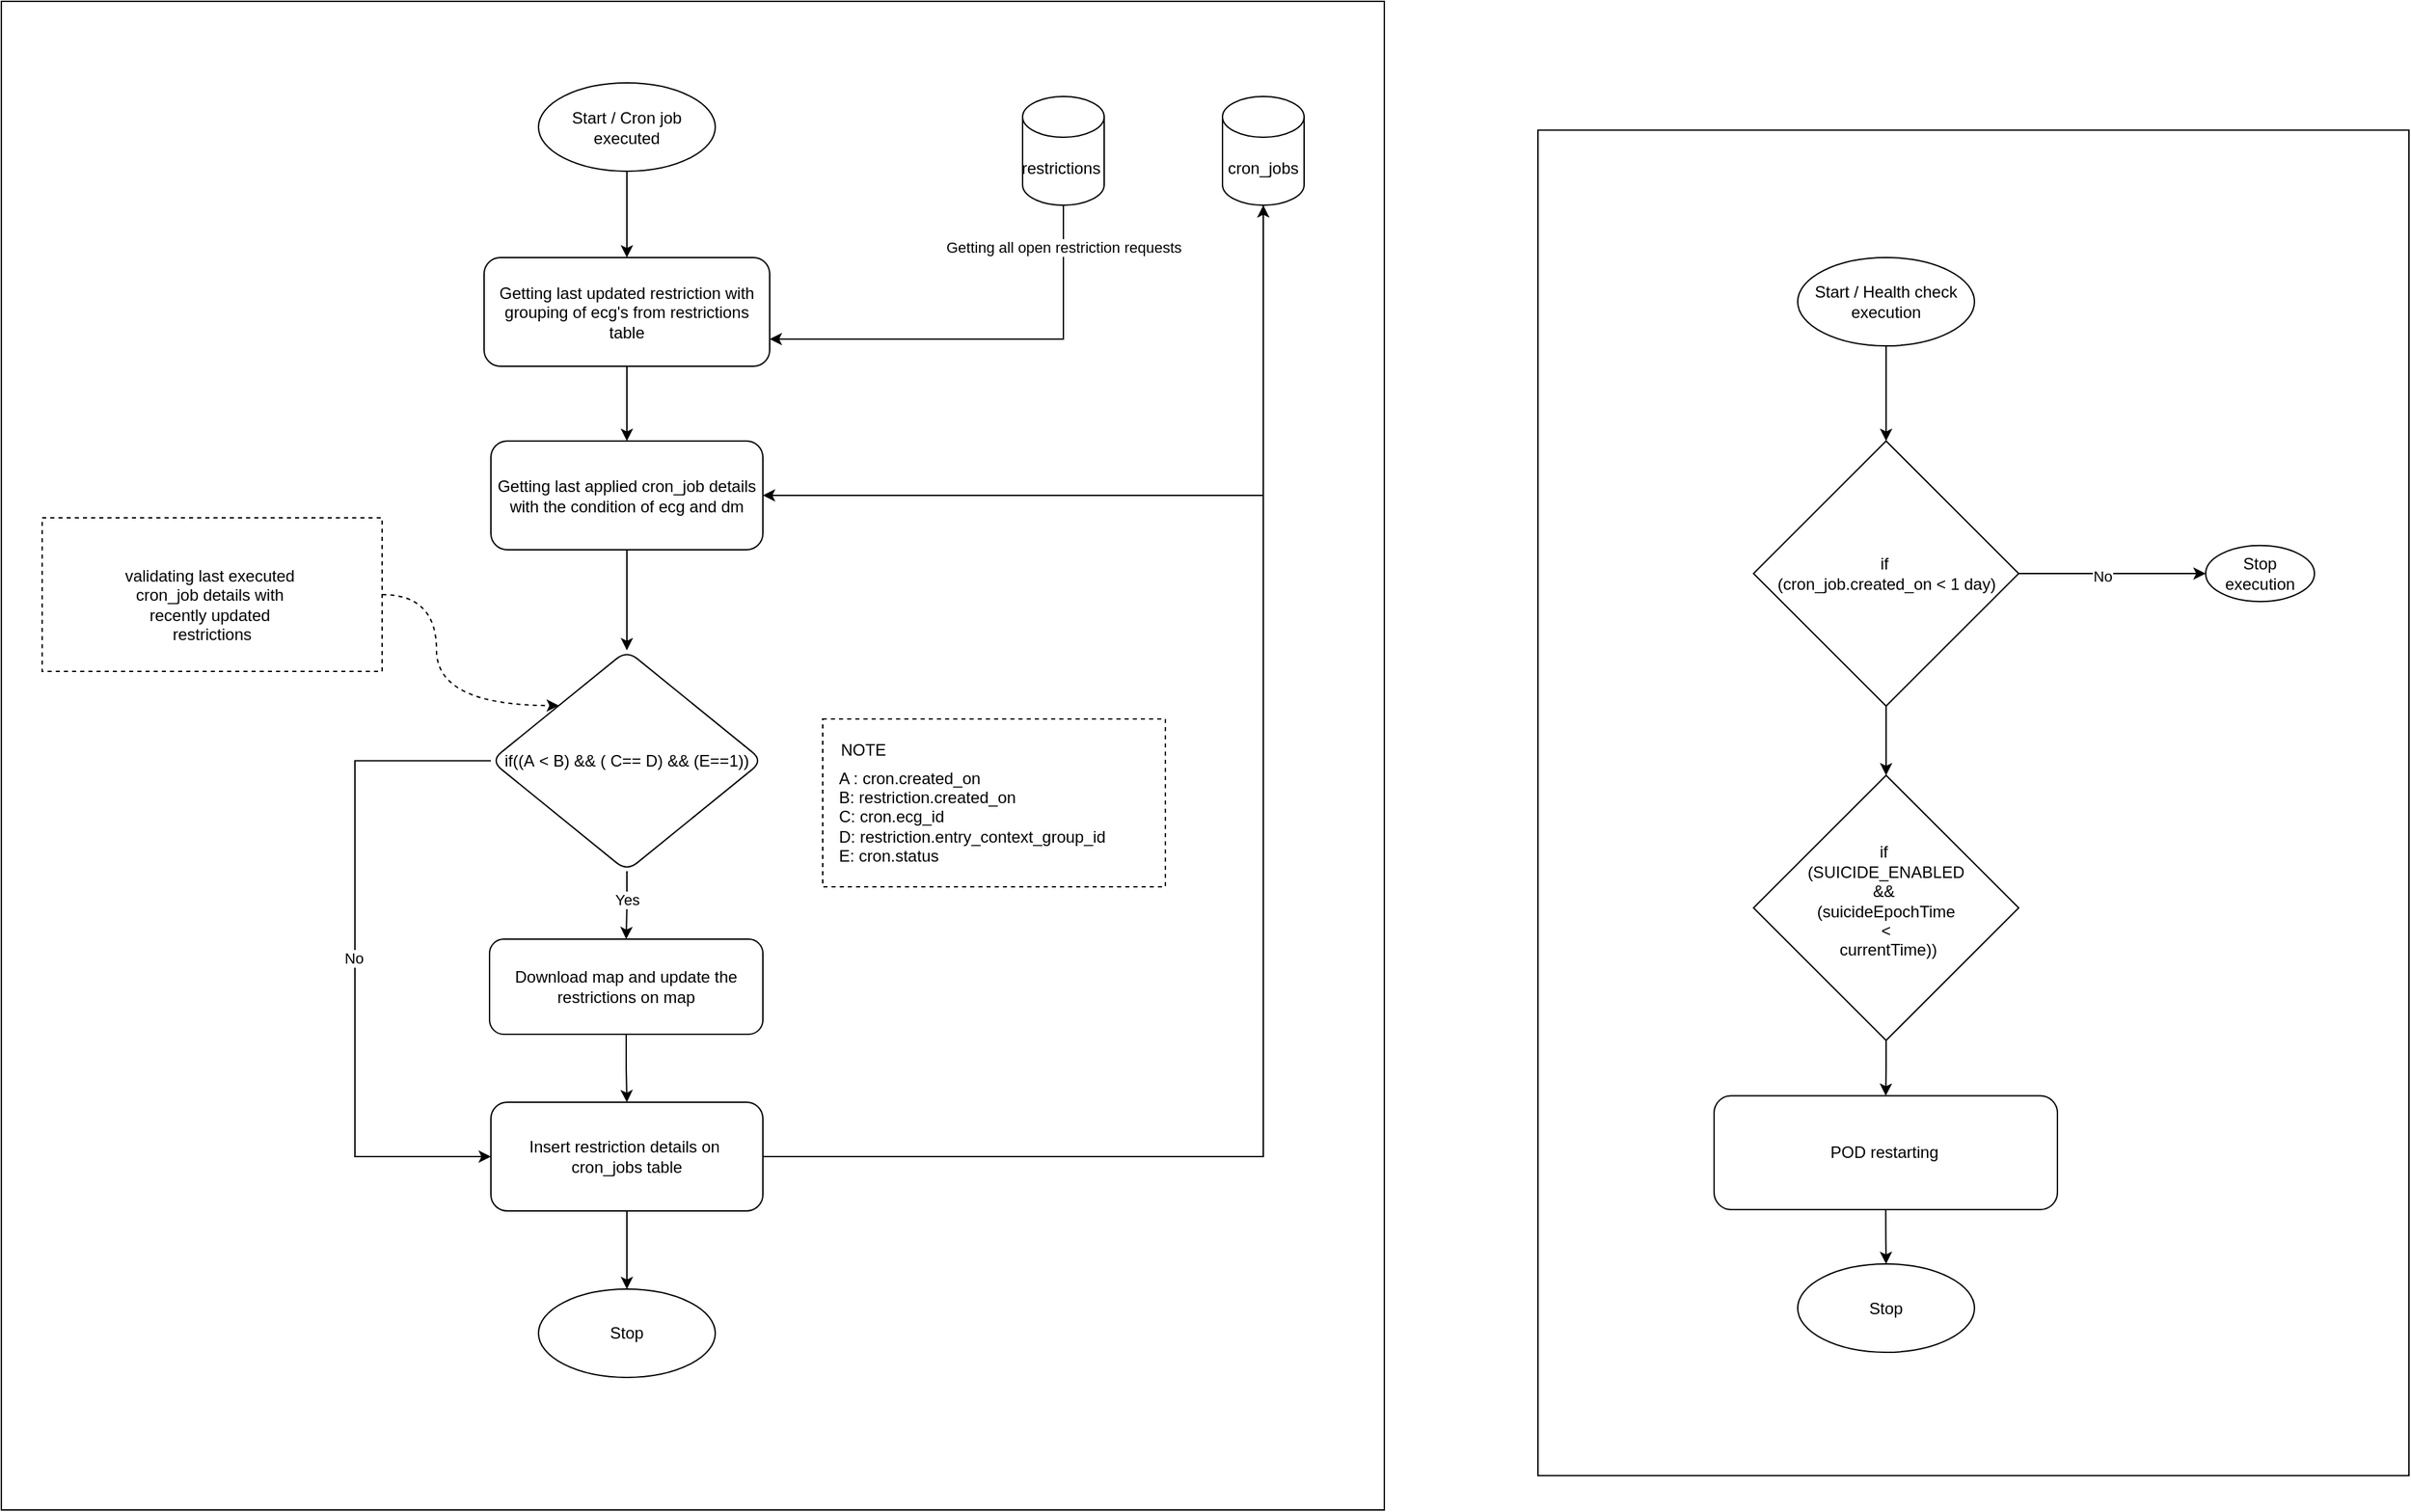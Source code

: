 <mxfile version="24.7.17">
  <diagram name="Page-1" id="vAOD8KEE5CEis8ILfhlD">
    <mxGraphModel dx="1648" dy="432" grid="1" gridSize="10" guides="1" tooltips="1" connect="1" arrows="1" fold="1" page="1" pageScale="1" pageWidth="827" pageHeight="1169" math="0" shadow="0">
      <root>
        <mxCell id="0" />
        <mxCell id="1" parent="0" />
        <mxCell id="MxeqKNj8xu_JnEBf65KC-16" value="" style="rounded=0;whiteSpace=wrap;html=1;fillColor=none;" parent="1" vertex="1">
          <mxGeometry x="940" y="104.75" width="640.5" height="990" as="geometry" />
        </mxCell>
        <mxCell id="MxeqKNj8xu_JnEBf65KC-15" value="" style="rounded=0;whiteSpace=wrap;html=1;fillColor=none;" parent="1" vertex="1">
          <mxGeometry x="-190" y="10" width="1017" height="1110" as="geometry" />
        </mxCell>
        <mxCell id="stXpBWwS-PEf_fCnOzC--5" value="" style="edgeStyle=orthogonalEdgeStyle;rounded=0;orthogonalLoop=1;jettySize=auto;html=1;" parent="1" source="stXpBWwS-PEf_fCnOzC--1" target="stXpBWwS-PEf_fCnOzC--4" edge="1">
          <mxGeometry relative="1" as="geometry" />
        </mxCell>
        <mxCell id="stXpBWwS-PEf_fCnOzC--1" value="Start / Cron job executed" style="ellipse;whiteSpace=wrap;html=1;fillColor=none;" parent="1" vertex="1">
          <mxGeometry x="205" y="70" width="130" height="65" as="geometry" />
        </mxCell>
        <mxCell id="stXpBWwS-PEf_fCnOzC--14" value="" style="edgeStyle=orthogonalEdgeStyle;rounded=0;orthogonalLoop=1;jettySize=auto;html=1;" parent="1" source="MxeqKNj8xu_JnEBf65KC-8" target="stXpBWwS-PEf_fCnOzC--13" edge="1">
          <mxGeometry relative="1" as="geometry" />
        </mxCell>
        <mxCell id="stXpBWwS-PEf_fCnOzC--4" value="Getting last updated restriction with grouping of ecg&#39;s from restrictions table" style="rounded=1;whiteSpace=wrap;html=1;fillColor=none;" parent="1" vertex="1">
          <mxGeometry x="165" y="198.5" width="210" height="80" as="geometry" />
        </mxCell>
        <mxCell id="MxeqKNj8xu_JnEBf65KC-10" style="edgeStyle=orthogonalEdgeStyle;rounded=0;orthogonalLoop=1;jettySize=auto;html=1;exitX=0.5;exitY=1;exitDx=0;exitDy=0;exitPerimeter=0;entryX=1;entryY=0.5;entryDx=0;entryDy=0;" parent="1" source="stXpBWwS-PEf_fCnOzC--6" target="MxeqKNj8xu_JnEBf65KC-8" edge="1">
          <mxGeometry relative="1" as="geometry" />
        </mxCell>
        <mxCell id="stXpBWwS-PEf_fCnOzC--6" value="cron_jobs" style="shape=cylinder3;whiteSpace=wrap;html=1;boundedLbl=1;backgroundOutline=1;size=15;fillColor=none;" parent="1" vertex="1">
          <mxGeometry x="708" y="80" width="60" height="80" as="geometry" />
        </mxCell>
        <mxCell id="stXpBWwS-PEf_fCnOzC--11" style="edgeStyle=orthogonalEdgeStyle;rounded=0;orthogonalLoop=1;jettySize=auto;html=1;exitX=0.5;exitY=1;exitDx=0;exitDy=0;exitPerimeter=0;entryX=1;entryY=0.75;entryDx=0;entryDy=0;" parent="1" source="stXpBWwS-PEf_fCnOzC--10" target="stXpBWwS-PEf_fCnOzC--4" edge="1">
          <mxGeometry relative="1" as="geometry" />
        </mxCell>
        <mxCell id="stXpBWwS-PEf_fCnOzC--12" value="Getting all open restriction requests" style="edgeLabel;html=1;align=center;verticalAlign=middle;resizable=0;points=[];" parent="stXpBWwS-PEf_fCnOzC--11" vertex="1" connectable="0">
          <mxGeometry x="-0.524" y="2" relative="1" as="geometry">
            <mxPoint x="-2" y="-44" as="offset" />
          </mxGeometry>
        </mxCell>
        <mxCell id="stXpBWwS-PEf_fCnOzC--10" value="restrictions&amp;nbsp;" style="shape=cylinder3;whiteSpace=wrap;html=1;boundedLbl=1;backgroundOutline=1;size=15;fillColor=none;" parent="1" vertex="1">
          <mxGeometry x="561" y="80" width="60" height="80" as="geometry" />
        </mxCell>
        <mxCell id="stXpBWwS-PEf_fCnOzC--19" value="" style="edgeStyle=orthogonalEdgeStyle;rounded=0;orthogonalLoop=1;jettySize=auto;html=1;" parent="1" source="stXpBWwS-PEf_fCnOzC--13" target="stXpBWwS-PEf_fCnOzC--18" edge="1">
          <mxGeometry relative="1" as="geometry" />
        </mxCell>
        <mxCell id="stXpBWwS-PEf_fCnOzC--34" value="Yes" style="edgeLabel;html=1;align=center;verticalAlign=middle;resizable=0;points=[];" parent="stXpBWwS-PEf_fCnOzC--19" vertex="1" connectable="0">
          <mxGeometry x="-0.161" relative="1" as="geometry">
            <mxPoint as="offset" />
          </mxGeometry>
        </mxCell>
        <mxCell id="MxeqKNj8xu_JnEBf65KC-11" style="edgeStyle=orthogonalEdgeStyle;rounded=0;orthogonalLoop=1;jettySize=auto;html=1;exitX=0;exitY=0.5;exitDx=0;exitDy=0;entryX=0;entryY=0.5;entryDx=0;entryDy=0;" parent="1" source="stXpBWwS-PEf_fCnOzC--13" target="stXpBWwS-PEf_fCnOzC--22" edge="1">
          <mxGeometry relative="1" as="geometry">
            <Array as="points">
              <mxPoint x="70" y="569" />
              <mxPoint x="70" y="860" />
            </Array>
          </mxGeometry>
        </mxCell>
        <mxCell id="MxeqKNj8xu_JnEBf65KC-12" value="No" style="edgeLabel;html=1;align=center;verticalAlign=middle;resizable=0;points=[];" parent="MxeqKNj8xu_JnEBf65KC-11" vertex="1" connectable="0">
          <mxGeometry x="-0.004" y="-1" relative="1" as="geometry">
            <mxPoint as="offset" />
          </mxGeometry>
        </mxCell>
        <mxCell id="stXpBWwS-PEf_fCnOzC--13" value="&lt;div&gt;if((A&lt;span style=&quot;background-color: initial;&quot;&gt;&amp;nbsp;&amp;lt; B) &amp;amp;&amp;amp; ( C== D) &amp;amp;&amp;amp; (E==1))&lt;/span&gt;&lt;/div&gt;" style="rhombus;whiteSpace=wrap;html=1;rounded=1;fillColor=none;" parent="1" vertex="1">
          <mxGeometry x="170" y="487.5" width="200" height="162.5" as="geometry" />
        </mxCell>
        <mxCell id="stXpBWwS-PEf_fCnOzC--23" value="" style="edgeStyle=orthogonalEdgeStyle;rounded=0;orthogonalLoop=1;jettySize=auto;html=1;" parent="1" source="stXpBWwS-PEf_fCnOzC--18" target="stXpBWwS-PEf_fCnOzC--22" edge="1">
          <mxGeometry relative="1" as="geometry" />
        </mxCell>
        <mxCell id="stXpBWwS-PEf_fCnOzC--18" value="Download map and update the restrictions on map" style="whiteSpace=wrap;html=1;rounded=1;fillColor=none;" parent="1" vertex="1">
          <mxGeometry x="169" y="700" width="201" height="70" as="geometry" />
        </mxCell>
        <mxCell id="stXpBWwS-PEf_fCnOzC--27" value="" style="edgeStyle=orthogonalEdgeStyle;rounded=0;orthogonalLoop=1;jettySize=auto;html=1;" parent="1" source="stXpBWwS-PEf_fCnOzC--22" edge="1">
          <mxGeometry relative="1" as="geometry">
            <mxPoint x="270" y="957.5" as="targetPoint" />
          </mxGeometry>
        </mxCell>
        <mxCell id="stXpBWwS-PEf_fCnOzC--22" value="Insert restriction details on&amp;nbsp;&lt;div&gt;cron_jobs table&lt;/div&gt;" style="whiteSpace=wrap;html=1;rounded=1;fillColor=none;" parent="1" vertex="1">
          <mxGeometry x="170" y="820" width="200" height="80" as="geometry" />
        </mxCell>
        <mxCell id="stXpBWwS-PEf_fCnOzC--33" value="Stop" style="ellipse;whiteSpace=wrap;html=1;fillColor=none;" parent="1" vertex="1">
          <mxGeometry x="205" y="957.5" width="130" height="65" as="geometry" />
        </mxCell>
        <mxCell id="skjPZMmQEE1Fa7M3AOO7-4" value="" style="edgeStyle=orthogonalEdgeStyle;rounded=0;orthogonalLoop=1;jettySize=auto;html=1;" parent="1" source="skjPZMmQEE1Fa7M3AOO7-2" target="skjPZMmQEE1Fa7M3AOO7-3" edge="1">
          <mxGeometry relative="1" as="geometry" />
        </mxCell>
        <mxCell id="skjPZMmQEE1Fa7M3AOO7-2" value="Start / Health check execution" style="ellipse;whiteSpace=wrap;html=1;fillColor=none;" parent="1" vertex="1">
          <mxGeometry x="1131" y="198.5" width="130" height="65" as="geometry" />
        </mxCell>
        <mxCell id="skjPZMmQEE1Fa7M3AOO7-8" style="edgeStyle=orthogonalEdgeStyle;rounded=0;orthogonalLoop=1;jettySize=auto;html=1;exitX=1;exitY=0.5;exitDx=0;exitDy=0;entryX=0;entryY=0.5;entryDx=0;entryDy=0;" parent="1" source="skjPZMmQEE1Fa7M3AOO7-3" target="skjPZMmQEE1Fa7M3AOO7-7" edge="1">
          <mxGeometry relative="1" as="geometry" />
        </mxCell>
        <mxCell id="skjPZMmQEE1Fa7M3AOO7-9" value="No" style="edgeLabel;html=1;align=center;verticalAlign=middle;resizable=0;points=[];" parent="skjPZMmQEE1Fa7M3AOO7-8" vertex="1" connectable="0">
          <mxGeometry x="-0.107" y="-2" relative="1" as="geometry">
            <mxPoint as="offset" />
          </mxGeometry>
        </mxCell>
        <mxCell id="skjPZMmQEE1Fa7M3AOO7-14" value="" style="edgeStyle=orthogonalEdgeStyle;rounded=0;orthogonalLoop=1;jettySize=auto;html=1;" parent="1" source="skjPZMmQEE1Fa7M3AOO7-3" target="skjPZMmQEE1Fa7M3AOO7-13" edge="1">
          <mxGeometry relative="1" as="geometry" />
        </mxCell>
        <mxCell id="skjPZMmQEE1Fa7M3AOO7-3" value="if&amp;nbsp;&lt;div&gt;(cron_job.created_on &amp;lt; 1 day)&lt;/div&gt;" style="rhombus;whiteSpace=wrap;html=1;fillColor=none;" parent="1" vertex="1">
          <mxGeometry x="1098.5" y="333.5" width="195" height="195" as="geometry" />
        </mxCell>
        <mxCell id="skjPZMmQEE1Fa7M3AOO7-7" value="Stop execution" style="ellipse;whiteSpace=wrap;html=1;rounded=1;fillColor=none;" parent="1" vertex="1">
          <mxGeometry x="1431" y="410.38" width="80" height="41.25" as="geometry" />
        </mxCell>
        <mxCell id="skjPZMmQEE1Fa7M3AOO7-18" value="" style="edgeStyle=orthogonalEdgeStyle;rounded=0;orthogonalLoop=1;jettySize=auto;html=1;" parent="1" source="skjPZMmQEE1Fa7M3AOO7-13" target="skjPZMmQEE1Fa7M3AOO7-17" edge="1">
          <mxGeometry relative="1" as="geometry" />
        </mxCell>
        <mxCell id="skjPZMmQEE1Fa7M3AOO7-13" value="" style="rhombus;whiteSpace=wrap;html=1;fillColor=none;" parent="1" vertex="1">
          <mxGeometry x="1098.5" y="579.5" width="195" height="195" as="geometry" />
        </mxCell>
        <mxCell id="skjPZMmQEE1Fa7M3AOO7-15" value="if&amp;nbsp;&lt;div&gt;(SUICIDE_ENABLED &amp;amp;&amp;amp;&amp;nbsp; &amp;nbsp;(suicideEpochTime&amp;nbsp;&lt;/div&gt;&lt;div&gt;&amp;lt;&lt;/div&gt;&lt;div&gt;&amp;nbsp;currentTime))&lt;/div&gt;" style="text;html=1;align=center;verticalAlign=middle;whiteSpace=wrap;rounded=0;" parent="1" vertex="1">
          <mxGeometry x="1166" y="657" width="60" height="30" as="geometry" />
        </mxCell>
        <mxCell id="skjPZMmQEE1Fa7M3AOO7-20" style="edgeStyle=orthogonalEdgeStyle;rounded=0;orthogonalLoop=1;jettySize=auto;html=1;exitX=0.5;exitY=1;exitDx=0;exitDy=0;entryX=0.5;entryY=0;entryDx=0;entryDy=0;" parent="1" source="skjPZMmQEE1Fa7M3AOO7-17" target="skjPZMmQEE1Fa7M3AOO7-19" edge="1">
          <mxGeometry relative="1" as="geometry" />
        </mxCell>
        <mxCell id="skjPZMmQEE1Fa7M3AOO7-17" value="POD restarting&amp;nbsp;" style="rounded=1;whiteSpace=wrap;html=1;fillColor=none;" parent="1" vertex="1">
          <mxGeometry x="1069.5" y="815.25" width="252.5" height="83.75" as="geometry" />
        </mxCell>
        <mxCell id="skjPZMmQEE1Fa7M3AOO7-19" value="Stop" style="ellipse;whiteSpace=wrap;html=1;fillColor=none;" parent="1" vertex="1">
          <mxGeometry x="1131" y="939" width="130" height="65" as="geometry" />
        </mxCell>
        <mxCell id="MxeqKNj8xu_JnEBf65KC-2" style="rounded=0;orthogonalLoop=1;jettySize=auto;html=1;entryX=0;entryY=0;entryDx=0;entryDy=0;edgeStyle=orthogonalEdgeStyle;dashed=1;curved=1;" parent="1" source="MxeqKNj8xu_JnEBf65KC-1" target="stXpBWwS-PEf_fCnOzC--13" edge="1">
          <mxGeometry relative="1" as="geometry" />
        </mxCell>
        <mxCell id="MxeqKNj8xu_JnEBf65KC-1" value="&lt;div&gt;&lt;br&gt;&lt;/div&gt;&lt;div&gt;validating last executed&amp;nbsp;&lt;div&gt;cron_job details with&amp;nbsp;&lt;/div&gt;&lt;div&gt;recently updated&amp;nbsp;&lt;/div&gt;&lt;div&gt;restrictions&lt;/div&gt;&lt;/div&gt;" style="rounded=0;whiteSpace=wrap;html=1;dashed=1;fillColor=none;" parent="1" vertex="1">
          <mxGeometry x="-160" y="390" width="250" height="113" as="geometry" />
        </mxCell>
        <mxCell id="MxeqKNj8xu_JnEBf65KC-3" value="" style="rounded=0;whiteSpace=wrap;html=1;fillColor=none;align=left;dashed=1;" parent="1" vertex="1">
          <mxGeometry x="414" y="538" width="252" height="123.5" as="geometry" />
        </mxCell>
        <mxCell id="MxeqKNj8xu_JnEBf65KC-6" value="&lt;span style=&quot;&quot;&gt;A : cron.created_on&lt;/span&gt;&lt;div style=&quot;&quot;&gt;B: restriction.created_on&lt;br&gt;&lt;div&gt;C: cron.ecg_id&lt;/div&gt;&lt;div&gt;D: restriction.entry_context_group_id&lt;/div&gt;&lt;div&gt;E: cron.status&lt;/div&gt;&lt;/div&gt;" style="text;html=1;align=left;verticalAlign=middle;whiteSpace=wrap;rounded=0;" parent="1" vertex="1">
          <mxGeometry x="424" y="564.75" width="230" height="90" as="geometry" />
        </mxCell>
        <mxCell id="MxeqKNj8xu_JnEBf65KC-7" value="NOTE" style="text;html=1;align=center;verticalAlign=middle;whiteSpace=wrap;rounded=0;" parent="1" vertex="1">
          <mxGeometry x="414" y="545.5" width="60" height="30" as="geometry" />
        </mxCell>
        <mxCell id="MxeqKNj8xu_JnEBf65KC-9" value="" style="edgeStyle=orthogonalEdgeStyle;rounded=0;orthogonalLoop=1;jettySize=auto;html=1;" parent="1" source="stXpBWwS-PEf_fCnOzC--4" target="MxeqKNj8xu_JnEBf65KC-8" edge="1">
          <mxGeometry relative="1" as="geometry">
            <mxPoint x="270" y="280" as="sourcePoint" />
            <mxPoint x="270" y="488" as="targetPoint" />
          </mxGeometry>
        </mxCell>
        <mxCell id="MxeqKNj8xu_JnEBf65KC-8" value="Getting last applied cron_job details with the condition of ecg and dm" style="rounded=1;whiteSpace=wrap;html=1;fillColor=none;" parent="1" vertex="1">
          <mxGeometry x="170" y="333.5" width="200" height="80" as="geometry" />
        </mxCell>
        <mxCell id="MxeqKNj8xu_JnEBf65KC-14" style="edgeStyle=orthogonalEdgeStyle;rounded=0;orthogonalLoop=1;jettySize=auto;html=1;exitX=1;exitY=0.5;exitDx=0;exitDy=0;entryX=0.5;entryY=1;entryDx=0;entryDy=0;entryPerimeter=0;" parent="1" source="stXpBWwS-PEf_fCnOzC--22" target="stXpBWwS-PEf_fCnOzC--6" edge="1">
          <mxGeometry relative="1" as="geometry" />
        </mxCell>
      </root>
    </mxGraphModel>
  </diagram>
</mxfile>

